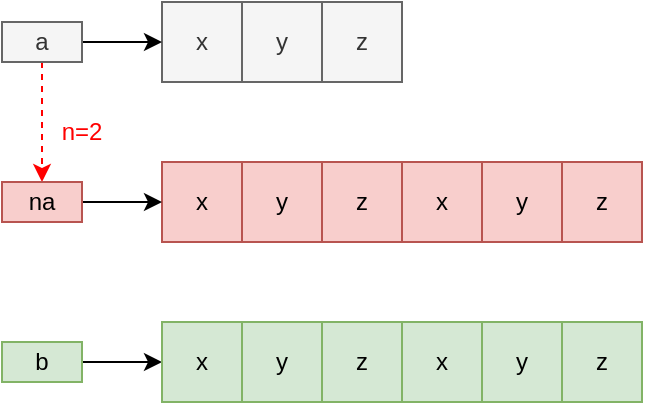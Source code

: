 <mxfile version="19.0.3" type="device" pages="3"><diagram id="wgQCSyCBcgh0gn0d38kU" name="第 1 页"><mxGraphModel dx="946" dy="587" grid="1" gridSize="10" guides="1" tooltips="1" connect="1" arrows="1" fold="1" page="1" pageScale="1" pageWidth="827" pageHeight="1169" math="0" shadow="0"><root><mxCell id="0"/><mxCell id="1" parent="0"/><mxCell id="YrQvn3AAoxpj_IEUObRG-2" value="z" style="rounded=0;whiteSpace=wrap;html=1;fillColor=#d5e8d4;strokeColor=#82b366;" parent="1" vertex="1"><mxGeometry x="280" y="320" width="40" height="40" as="geometry"/></mxCell><mxCell id="YrQvn3AAoxpj_IEUObRG-3" value="z" style="rounded=0;whiteSpace=wrap;html=1;fillColor=#d5e8d4;strokeColor=#82b366;" parent="1" vertex="1"><mxGeometry x="160" y="320" width="40" height="40" as="geometry"/></mxCell><mxCell id="YrQvn3AAoxpj_IEUObRG-10" value="z" style="rounded=0;whiteSpace=wrap;html=1;fillColor=#f5f5f5;strokeColor=#666666;fontColor=#333333;" parent="1" vertex="1"><mxGeometry x="160" y="160" width="40" height="40" as="geometry"/></mxCell><mxCell id="YrQvn3AAoxpj_IEUObRG-11" value="y" style="rounded=0;whiteSpace=wrap;html=1;fillColor=#f5f5f5;strokeColor=#666666;fontColor=#333333;" parent="1" vertex="1"><mxGeometry x="120" y="160" width="40" height="40" as="geometry"/></mxCell><mxCell id="YrQvn3AAoxpj_IEUObRG-12" value="x" style="rounded=0;whiteSpace=wrap;html=1;fillColor=#f5f5f5;strokeColor=#666666;fontColor=#333333;" parent="1" vertex="1"><mxGeometry x="80" y="160" width="40" height="40" as="geometry"/></mxCell><mxCell id="YrQvn3AAoxpj_IEUObRG-29" value="y" style="rounded=0;whiteSpace=wrap;html=1;fillColor=#d5e8d4;strokeColor=#82b366;" parent="1" vertex="1"><mxGeometry x="240" y="320" width="40" height="40" as="geometry"/></mxCell><mxCell id="YrQvn3AAoxpj_IEUObRG-30" value="x" style="rounded=0;whiteSpace=wrap;html=1;fillColor=#d5e8d4;strokeColor=#82b366;" parent="1" vertex="1"><mxGeometry x="200" y="320" width="40" height="40" as="geometry"/></mxCell><mxCell id="oH7230T2lWWHdQJVwRqK-1" value="y" style="rounded=0;whiteSpace=wrap;html=1;fillColor=#f8cecc;strokeColor=#b85450;" parent="1" vertex="1"><mxGeometry x="120" y="240" width="40" height="40" as="geometry"/></mxCell><mxCell id="oH7230T2lWWHdQJVwRqK-2" value="x" style="rounded=0;whiteSpace=wrap;html=1;fillColor=#f8cecc;strokeColor=#b85450;" parent="1" vertex="1"><mxGeometry x="80" y="240" width="40" height="40" as="geometry"/></mxCell><mxCell id="oH7230T2lWWHdQJVwRqK-5" value="z" style="rounded=0;whiteSpace=wrap;html=1;fillColor=#f8cecc;strokeColor=#b85450;" parent="1" vertex="1"><mxGeometry x="160" y="240" width="40" height="40" as="geometry"/></mxCell><mxCell id="T_UvNhlvMXsj3Rnthr_p-2" value="" style="edgeStyle=orthogonalEdgeStyle;rounded=0;orthogonalLoop=1;jettySize=auto;html=1;" parent="1" source="T_UvNhlvMXsj3Rnthr_p-1" target="YrQvn3AAoxpj_IEUObRG-12" edge="1"><mxGeometry relative="1" as="geometry"/></mxCell><mxCell id="T_UvNhlvMXsj3Rnthr_p-10" style="edgeStyle=orthogonalEdgeStyle;rounded=0;orthogonalLoop=1;jettySize=auto;html=1;exitX=0.5;exitY=1;exitDx=0;exitDy=0;entryX=0.5;entryY=0;entryDx=0;entryDy=0;dashed=1;strokeColor=#FF0000;" parent="1" source="T_UvNhlvMXsj3Rnthr_p-1" target="T_UvNhlvMXsj3Rnthr_p-9" edge="1"><mxGeometry relative="1" as="geometry"/></mxCell><mxCell id="T_UvNhlvMXsj3Rnthr_p-1" value="a" style="text;html=1;strokeColor=#666666;fillColor=#f5f5f5;align=center;verticalAlign=middle;whiteSpace=wrap;rounded=0;fontColor=#333333;" parent="1" vertex="1"><mxGeometry y="170" width="40" height="20" as="geometry"/></mxCell><mxCell id="T_UvNhlvMXsj3Rnthr_p-3" value="" style="edgeStyle=orthogonalEdgeStyle;rounded=0;orthogonalLoop=1;jettySize=auto;html=1;" parent="1" source="T_UvNhlvMXsj3Rnthr_p-4" edge="1"><mxGeometry relative="1" as="geometry"><mxPoint x="80" y="340" as="targetPoint"/></mxGeometry></mxCell><mxCell id="T_UvNhlvMXsj3Rnthr_p-4" value="b" style="text;html=1;strokeColor=#82b366;fillColor=#d5e8d4;align=center;verticalAlign=middle;whiteSpace=wrap;rounded=0;" parent="1" vertex="1"><mxGeometry y="330" width="40" height="20" as="geometry"/></mxCell><mxCell id="T_UvNhlvMXsj3Rnthr_p-5" value="y" style="rounded=0;whiteSpace=wrap;html=1;fillColor=#f8cecc;strokeColor=#b85450;" parent="1" vertex="1"><mxGeometry x="240" y="240" width="40" height="40" as="geometry"/></mxCell><mxCell id="T_UvNhlvMXsj3Rnthr_p-6" value="x" style="rounded=0;whiteSpace=wrap;html=1;fillColor=#f8cecc;strokeColor=#b85450;" parent="1" vertex="1"><mxGeometry x="200" y="240" width="40" height="40" as="geometry"/></mxCell><mxCell id="T_UvNhlvMXsj3Rnthr_p-7" value="z" style="rounded=0;whiteSpace=wrap;html=1;fillColor=#f8cecc;strokeColor=#b85450;" parent="1" vertex="1"><mxGeometry x="280" y="240" width="40" height="40" as="geometry"/></mxCell><mxCell id="T_UvNhlvMXsj3Rnthr_p-8" value="" style="edgeStyle=orthogonalEdgeStyle;rounded=0;orthogonalLoop=1;jettySize=auto;html=1;" parent="1" source="T_UvNhlvMXsj3Rnthr_p-9" edge="1"><mxGeometry relative="1" as="geometry"><mxPoint x="80" y="260" as="targetPoint"/></mxGeometry></mxCell><mxCell id="T_UvNhlvMXsj3Rnthr_p-9" value="na" style="text;html=1;strokeColor=#b85450;fillColor=#f8cecc;align=center;verticalAlign=middle;whiteSpace=wrap;rounded=0;" parent="1" vertex="1"><mxGeometry y="250" width="40" height="20" as="geometry"/></mxCell><mxCell id="T_UvNhlvMXsj3Rnthr_p-12" value="n=2" style="text;html=1;strokeColor=none;fillColor=none;align=center;verticalAlign=middle;whiteSpace=wrap;rounded=0;fontColor=#FF0000;" parent="1" vertex="1"><mxGeometry x="10" y="210" width="60" height="30" as="geometry"/></mxCell><mxCell id="ayvubeTHUBsfczGuVn4h-1" value="x" style="rounded=0;whiteSpace=wrap;html=1;fillColor=#d5e8d4;strokeColor=#82b366;" vertex="1" parent="1"><mxGeometry x="80" y="320" width="40" height="40" as="geometry"/></mxCell><mxCell id="ayvubeTHUBsfczGuVn4h-2" value="y" style="rounded=0;whiteSpace=wrap;html=1;fillColor=#d5e8d4;strokeColor=#82b366;" vertex="1" parent="1"><mxGeometry x="120" y="320" width="40" height="40" as="geometry"/></mxCell></root></mxGraphModel></diagram><diagram id="-6uX2xz-a3ynxtiJIJh1" name="第 2 页"><mxGraphModel dx="946" dy="587" grid="1" gridSize="10" guides="1" tooltips="1" connect="1" arrows="1" fold="1" page="1" pageScale="1" pageWidth="827" pageHeight="1169" math="0" shadow="0"><root><mxCell id="0"/><mxCell id="1" parent="0"/><mxCell id="QGpvxYf4rFjKShXxYdlV-1" value="z" style="rounded=0;whiteSpace=wrap;html=1;fillColor=#d5e8d4;strokeColor=#82b366;" vertex="1" parent="1"><mxGeometry x="280" y="320" width="40" height="40" as="geometry"/></mxCell><mxCell id="QGpvxYf4rFjKShXxYdlV-2" value="z" style="rounded=0;whiteSpace=wrap;html=1;fillColor=#d5e8d4;strokeColor=#82b366;" vertex="1" parent="1"><mxGeometry x="160" y="320" width="40" height="40" as="geometry"/></mxCell><mxCell id="QGpvxYf4rFjKShXxYdlV-3" value="z" style="rounded=0;whiteSpace=wrap;html=1;fillColor=#f5f5f5;strokeColor=#666666;fontColor=#333333;" vertex="1" parent="1"><mxGeometry x="160" y="160" width="40" height="40" as="geometry"/></mxCell><mxCell id="QGpvxYf4rFjKShXxYdlV-4" value="y" style="rounded=0;whiteSpace=wrap;html=1;fillColor=#f5f5f5;strokeColor=#666666;fontColor=#333333;" vertex="1" parent="1"><mxGeometry x="120" y="160" width="40" height="40" as="geometry"/></mxCell><mxCell id="QGpvxYf4rFjKShXxYdlV-5" value="x" style="rounded=0;whiteSpace=wrap;html=1;fillColor=#f5f5f5;strokeColor=#666666;fontColor=#333333;" vertex="1" parent="1"><mxGeometry x="80" y="160" width="40" height="40" as="geometry"/></mxCell><mxCell id="QGpvxYf4rFjKShXxYdlV-6" value="y" style="rounded=0;whiteSpace=wrap;html=1;fillColor=#d5e8d4;strokeColor=#82b366;" vertex="1" parent="1"><mxGeometry x="240" y="320" width="40" height="40" as="geometry"/></mxCell><mxCell id="QGpvxYf4rFjKShXxYdlV-7" value="x" style="rounded=0;whiteSpace=wrap;html=1;fillColor=#d5e8d4;strokeColor=#82b366;" vertex="1" parent="1"><mxGeometry x="200" y="320" width="40" height="40" as="geometry"/></mxCell><mxCell id="QGpvxYf4rFjKShXxYdlV-8" value="y" style="rounded=0;whiteSpace=wrap;html=1;fillColor=#f8cecc;strokeColor=#b85450;" vertex="1" parent="1"><mxGeometry x="120" y="240" width="40" height="40" as="geometry"/></mxCell><mxCell id="QGpvxYf4rFjKShXxYdlV-9" value="x" style="rounded=0;whiteSpace=wrap;html=1;fillColor=#f8cecc;strokeColor=#b85450;" vertex="1" parent="1"><mxGeometry x="80" y="240" width="40" height="40" as="geometry"/></mxCell><mxCell id="QGpvxYf4rFjKShXxYdlV-10" value="z" style="rounded=0;whiteSpace=wrap;html=1;fillColor=#f8cecc;strokeColor=#b85450;" vertex="1" parent="1"><mxGeometry x="160" y="240" width="40" height="40" as="geometry"/></mxCell><mxCell id="QGpvxYf4rFjKShXxYdlV-11" value="" style="edgeStyle=orthogonalEdgeStyle;rounded=0;orthogonalLoop=1;jettySize=auto;html=1;" edge="1" parent="1" source="QGpvxYf4rFjKShXxYdlV-13" target="QGpvxYf4rFjKShXxYdlV-5"><mxGeometry relative="1" as="geometry"/></mxCell><mxCell id="QGpvxYf4rFjKShXxYdlV-12" style="edgeStyle=orthogonalEdgeStyle;rounded=0;orthogonalLoop=1;jettySize=auto;html=1;exitX=0.5;exitY=1;exitDx=0;exitDy=0;entryX=0.5;entryY=0;entryDx=0;entryDy=0;dashed=1;strokeColor=#FF0000;" edge="1" parent="1" source="QGpvxYf4rFjKShXxYdlV-13" target="QGpvxYf4rFjKShXxYdlV-20"><mxGeometry relative="1" as="geometry"/></mxCell><mxCell id="QGpvxYf4rFjKShXxYdlV-13" value="a" style="text;html=1;strokeColor=#666666;fillColor=#f5f5f5;align=center;verticalAlign=middle;whiteSpace=wrap;rounded=0;fontColor=#333333;" vertex="1" parent="1"><mxGeometry y="170" width="40" height="20" as="geometry"/></mxCell><mxCell id="QGpvxYf4rFjKShXxYdlV-14" value="" style="edgeStyle=orthogonalEdgeStyle;rounded=0;orthogonalLoop=1;jettySize=auto;html=1;" edge="1" parent="1" source="QGpvxYf4rFjKShXxYdlV-15"><mxGeometry relative="1" as="geometry"><mxPoint x="80" y="340" as="targetPoint"/></mxGeometry></mxCell><mxCell id="QGpvxYf4rFjKShXxYdlV-15" value="b" style="text;html=1;strokeColor=#82b366;fillColor=#d5e8d4;align=center;verticalAlign=middle;whiteSpace=wrap;rounded=0;" vertex="1" parent="1"><mxGeometry y="330" width="40" height="20" as="geometry"/></mxCell><mxCell id="QGpvxYf4rFjKShXxYdlV-16" value="y" style="rounded=0;whiteSpace=wrap;html=1;fillColor=#f8cecc;strokeColor=#b85450;" vertex="1" parent="1"><mxGeometry x="240" y="240" width="40" height="40" as="geometry"/></mxCell><mxCell id="QGpvxYf4rFjKShXxYdlV-17" value="x" style="rounded=0;whiteSpace=wrap;html=1;fillColor=#f8cecc;strokeColor=#b85450;" vertex="1" parent="1"><mxGeometry x="200" y="240" width="40" height="40" as="geometry"/></mxCell><mxCell id="QGpvxYf4rFjKShXxYdlV-18" value="z" style="rounded=0;whiteSpace=wrap;html=1;fillColor=#f8cecc;strokeColor=#b85450;" vertex="1" parent="1"><mxGeometry x="280" y="240" width="40" height="40" as="geometry"/></mxCell><mxCell id="QGpvxYf4rFjKShXxYdlV-19" value="" style="edgeStyle=orthogonalEdgeStyle;rounded=0;orthogonalLoop=1;jettySize=auto;html=1;" edge="1" parent="1" source="QGpvxYf4rFjKShXxYdlV-20"><mxGeometry relative="1" as="geometry"><mxPoint x="80" y="260" as="targetPoint"/></mxGeometry></mxCell><mxCell id="QGpvxYf4rFjKShXxYdlV-20" value="na" style="text;html=1;strokeColor=#b85450;fillColor=#f8cecc;align=center;verticalAlign=middle;whiteSpace=wrap;rounded=0;" vertex="1" parent="1"><mxGeometry y="250" width="40" height="20" as="geometry"/></mxCell><mxCell id="QGpvxYf4rFjKShXxYdlV-21" value="n=2+1" style="text;html=1;strokeColor=none;fillColor=none;align=center;verticalAlign=middle;whiteSpace=wrap;rounded=0;fontColor=#FF0000;" vertex="1" parent="1"><mxGeometry x="10" y="210" width="60" height="30" as="geometry"/></mxCell><mxCell id="QGpvxYf4rFjKShXxYdlV-22" value="x" style="rounded=0;whiteSpace=wrap;html=1;fillColor=#e1d5e7;strokeColor=#9673a6;" vertex="1" parent="1"><mxGeometry x="80" y="320" width="40" height="40" as="geometry"/></mxCell><mxCell id="QGpvxYf4rFjKShXxYdlV-23" value="y" style="rounded=0;whiteSpace=wrap;html=1;fillColor=#d5e8d4;strokeColor=#82b366;" vertex="1" parent="1"><mxGeometry x="120" y="320" width="40" height="40" as="geometry"/></mxCell><mxCell id="QGpvxYf4rFjKShXxYdlV-24" value="y" style="rounded=0;whiteSpace=wrap;html=1;fillColor=#f8cecc;strokeColor=#b85450;dashed=1;" vertex="1" parent="1"><mxGeometry x="360" y="240" width="40" height="40" as="geometry"/></mxCell><mxCell id="QGpvxYf4rFjKShXxYdlV-25" value="x" style="rounded=0;whiteSpace=wrap;html=1;fillColor=#f8cecc;strokeColor=#b85450;dashed=1;" vertex="1" parent="1"><mxGeometry x="320" y="240" width="40" height="40" as="geometry"/></mxCell><mxCell id="QGpvxYf4rFjKShXxYdlV-26" value="z" style="rounded=0;whiteSpace=wrap;html=1;fillColor=#f8cecc;strokeColor=#b85450;dashed=1;" vertex="1" parent="1"><mxGeometry x="400" y="240" width="40" height="40" as="geometry"/></mxCell><mxCell id="QGpvxYf4rFjKShXxYdlV-27" value="z" style="rounded=0;whiteSpace=wrap;html=1;fillColor=#d5e8d4;strokeColor=#82b366;" vertex="1" parent="1"><mxGeometry x="280" y="400" width="40" height="40" as="geometry"/></mxCell><mxCell id="QGpvxYf4rFjKShXxYdlV-28" value="z" style="rounded=0;whiteSpace=wrap;html=1;fillColor=#d5e8d4;strokeColor=#82b366;" vertex="1" parent="1"><mxGeometry x="160" y="400" width="40" height="40" as="geometry"/></mxCell><mxCell id="QGpvxYf4rFjKShXxYdlV-29" value="y" style="rounded=0;whiteSpace=wrap;html=1;fillColor=#d5e8d4;strokeColor=#82b366;" vertex="1" parent="1"><mxGeometry x="240" y="400" width="40" height="40" as="geometry"/></mxCell><mxCell id="QGpvxYf4rFjKShXxYdlV-30" value="x" style="rounded=0;whiteSpace=wrap;html=1;fillColor=#d5e8d4;strokeColor=#82b366;" vertex="1" parent="1"><mxGeometry x="200" y="400" width="40" height="40" as="geometry"/></mxCell><mxCell id="QGpvxYf4rFjKShXxYdlV-31" value="y" style="rounded=0;whiteSpace=wrap;html=1;fillColor=#e1d5e7;strokeColor=#9673a6;" vertex="1" parent="1"><mxGeometry x="120" y="400" width="40" height="40" as="geometry"/></mxCell><mxCell id="QGpvxYf4rFjKShXxYdlV-32" value="x" style="rounded=0;whiteSpace=wrap;html=1;fillColor=#d5e8d4;strokeColor=#82b366;" vertex="1" parent="1"><mxGeometry x="320" y="400" width="40" height="40" as="geometry"/></mxCell><mxCell id="QGpvxYf4rFjKShXxYdlV-33" value="z" style="rounded=0;whiteSpace=wrap;html=1;fillColor=#d5e8d4;strokeColor=#82b366;" vertex="1" parent="1"><mxGeometry x="280" y="480" width="40" height="40" as="geometry"/></mxCell><mxCell id="QGpvxYf4rFjKShXxYdlV-34" value="z" style="rounded=0;whiteSpace=wrap;html=1;fillColor=#e1d5e7;strokeColor=#9673a6;" vertex="1" parent="1"><mxGeometry x="160" y="480" width="40" height="40" as="geometry"/></mxCell><mxCell id="QGpvxYf4rFjKShXxYdlV-35" value="y" style="rounded=0;whiteSpace=wrap;html=1;fillColor=#d5e8d4;strokeColor=#82b366;" vertex="1" parent="1"><mxGeometry x="240" y="480" width="40" height="40" as="geometry"/></mxCell><mxCell id="QGpvxYf4rFjKShXxYdlV-36" value="x" style="rounded=0;whiteSpace=wrap;html=1;fillColor=#d5e8d4;strokeColor=#82b366;" vertex="1" parent="1"><mxGeometry x="200" y="480" width="40" height="40" as="geometry"/></mxCell><mxCell id="QGpvxYf4rFjKShXxYdlV-37" value="y" style="rounded=0;whiteSpace=wrap;html=1;fillColor=#d5e8d4;strokeColor=#82b366;" vertex="1" parent="1"><mxGeometry x="360" y="480" width="40" height="40" as="geometry"/></mxCell><mxCell id="QGpvxYf4rFjKShXxYdlV-38" value="x" style="rounded=0;whiteSpace=wrap;html=1;fillColor=#d5e8d4;strokeColor=#82b366;" vertex="1" parent="1"><mxGeometry x="320" y="480" width="40" height="40" as="geometry"/></mxCell><mxCell id="QGpvxYf4rFjKShXxYdlV-39" value="z" style="rounded=0;whiteSpace=wrap;html=1;fillColor=#d5e8d4;strokeColor=#82b366;" vertex="1" parent="1"><mxGeometry x="400" y="560" width="40" height="40" as="geometry"/></mxCell><mxCell id="QGpvxYf4rFjKShXxYdlV-40" value="z" style="rounded=0;whiteSpace=wrap;html=1;fillColor=#d5e8d4;strokeColor=#82b366;" vertex="1" parent="1"><mxGeometry x="280" y="560" width="40" height="40" as="geometry"/></mxCell><mxCell id="QGpvxYf4rFjKShXxYdlV-41" value="y" style="rounded=0;whiteSpace=wrap;html=1;fillColor=#d5e8d4;strokeColor=#82b366;" vertex="1" parent="1"><mxGeometry x="360" y="560" width="40" height="40" as="geometry"/></mxCell><mxCell id="QGpvxYf4rFjKShXxYdlV-42" value="x" style="rounded=0;whiteSpace=wrap;html=1;fillColor=#d5e8d4;strokeColor=#82b366;" vertex="1" parent="1"><mxGeometry x="320" y="560" width="40" height="40" as="geometry"/></mxCell><mxCell id="QGpvxYf4rFjKShXxYdlV-43" value="x" style="rounded=0;whiteSpace=wrap;html=1;fillColor=#e1d5e7;strokeColor=#9673a6;" vertex="1" parent="1"><mxGeometry x="200" y="560" width="40" height="40" as="geometry"/></mxCell><mxCell id="QGpvxYf4rFjKShXxYdlV-44" value="y" style="rounded=0;whiteSpace=wrap;html=1;fillColor=#d5e8d4;strokeColor=#82b366;" vertex="1" parent="1"><mxGeometry x="240" y="560" width="40" height="40" as="geometry"/></mxCell><mxCell id="QGpvxYf4rFjKShXxYdlV-45" value="" style="edgeStyle=orthogonalEdgeStyle;rounded=0;orthogonalLoop=1;jettySize=auto;html=1;entryX=0;entryY=0.5;entryDx=0;entryDy=0;" edge="1" parent="1" source="QGpvxYf4rFjKShXxYdlV-46" target="QGpvxYf4rFjKShXxYdlV-31"><mxGeometry relative="1" as="geometry"><mxPoint x="80" y="420" as="targetPoint"/></mxGeometry></mxCell><mxCell id="QGpvxYf4rFjKShXxYdlV-46" value="b" style="text;html=1;strokeColor=#82b366;fillColor=#d5e8d4;align=center;verticalAlign=middle;whiteSpace=wrap;rounded=0;" vertex="1" parent="1"><mxGeometry y="410" width="40" height="20" as="geometry"/></mxCell><mxCell id="QGpvxYf4rFjKShXxYdlV-47" value="" style="edgeStyle=orthogonalEdgeStyle;rounded=0;orthogonalLoop=1;jettySize=auto;html=1;entryX=0;entryY=0.5;entryDx=0;entryDy=0;" edge="1" parent="1" source="QGpvxYf4rFjKShXxYdlV-48" target="QGpvxYf4rFjKShXxYdlV-34"><mxGeometry relative="1" as="geometry"><mxPoint x="80" y="500" as="targetPoint"/></mxGeometry></mxCell><mxCell id="QGpvxYf4rFjKShXxYdlV-48" value="b" style="text;html=1;strokeColor=#82b366;fillColor=#d5e8d4;align=center;verticalAlign=middle;whiteSpace=wrap;rounded=0;" vertex="1" parent="1"><mxGeometry y="490" width="40" height="20" as="geometry"/></mxCell><mxCell id="QGpvxYf4rFjKShXxYdlV-49" value="" style="edgeStyle=orthogonalEdgeStyle;rounded=0;orthogonalLoop=1;jettySize=auto;html=1;entryX=0;entryY=0.5;entryDx=0;entryDy=0;" edge="1" parent="1" source="QGpvxYf4rFjKShXxYdlV-50" target="QGpvxYf4rFjKShXxYdlV-43"><mxGeometry relative="1" as="geometry"><mxPoint x="80" y="580" as="targetPoint"/></mxGeometry></mxCell><mxCell id="QGpvxYf4rFjKShXxYdlV-50" value="b" style="text;html=1;strokeColor=#82b366;fillColor=#d5e8d4;align=center;verticalAlign=middle;whiteSpace=wrap;rounded=0;" vertex="1" parent="1"><mxGeometry y="570" width="40" height="20" as="geometry"/></mxCell><mxCell id="QGpvxYf4rFjKShXxYdlV-51" value="" style="endArrow=none;dashed=1;html=1;dashPattern=1 3;strokeWidth=2;rounded=0;entryX=1;entryY=0.5;entryDx=0;entryDy=0;exitX=1;exitY=0.5;exitDx=0;exitDy=0;" edge="1" parent="1" source="QGpvxYf4rFjKShXxYdlV-39" target="QGpvxYf4rFjKShXxYdlV-1"><mxGeometry width="50" height="50" relative="1" as="geometry"><mxPoint x="170" y="440" as="sourcePoint"/><mxPoint x="220" y="390" as="targetPoint"/><Array as="points"><mxPoint x="520" y="580"/><mxPoint x="520" y="340"/></Array></mxGeometry></mxCell><mxCell id="QGpvxYf4rFjKShXxYdlV-52" value="重覆" style="text;html=1;strokeColor=none;fillColor=none;align=center;verticalAlign=middle;whiteSpace=wrap;rounded=0;dashed=1;" vertex="1" parent="1"><mxGeometry x="520" y="450" width="40" height="30" as="geometry"/></mxCell></root></mxGraphModel></diagram><diagram id="0U2uiQfcEG6hOn3bSmCe" name="第 3 页"><mxGraphModel dx="552" dy="587" grid="1" gridSize="10" guides="1" tooltips="1" connect="1" arrows="1" fold="1" page="1" pageScale="1" pageWidth="827" pageHeight="1169" math="0" shadow="0"><root><mxCell id="0"/><mxCell id="1" parent="0"/><mxCell id="e9ddhgu0GqMnrzI0G3Kr-1" value="a" style="rounded=0;whiteSpace=wrap;html=1;fillColor=#d5e8d4;strokeColor=#82b366;" parent="1" vertex="1"><mxGeometry x="80" y="240" width="40" height="40" as="geometry"/></mxCell><mxCell id="e9ddhgu0GqMnrzI0G3Kr-2" value="b" style="rounded=0;whiteSpace=wrap;html=1;fillColor=#d5e8d4;strokeColor=#82b366;" parent="1" vertex="1"><mxGeometry x="120" y="240" width="40" height="40" as="geometry"/></mxCell><mxCell id="e9ddhgu0GqMnrzI0G3Kr-3" value="c" style="rounded=0;whiteSpace=wrap;html=1;fillColor=#d5e8d4;strokeColor=#82b366;" parent="1" vertex="1"><mxGeometry x="160" y="240" width="40" height="40" as="geometry"/></mxCell><mxCell id="e9ddhgu0GqMnrzI0G3Kr-4" value="c" style="rounded=0;whiteSpace=wrap;html=1;fillColor=#f8cecc;strokeColor=#b85450;" parent="1" vertex="1"><mxGeometry x="160" y="280" width="40" height="40" as="geometry"/></mxCell><mxCell id="e9ddhgu0GqMnrzI0G3Kr-5" value="b" style="rounded=0;whiteSpace=wrap;html=1;fillColor=#f8cecc;strokeColor=#b85450;" parent="1" vertex="1"><mxGeometry x="120" y="280" width="40" height="40" as="geometry"/></mxCell><mxCell id="e9ddhgu0GqMnrzI0G3Kr-6" value="a" style="rounded=0;whiteSpace=wrap;html=1;fillColor=#f8cecc;strokeColor=#b85450;" parent="1" vertex="1"><mxGeometry x="200" y="280" width="40" height="40" as="geometry"/></mxCell><mxCell id="e9ddhgu0GqMnrzI0G3Kr-7" value="c" style="rounded=0;whiteSpace=wrap;html=1;fillColor=#f5f5f5;strokeColor=#666666;fontColor=#333333;" parent="1" vertex="1"><mxGeometry x="160" y="160" width="40" height="40" as="geometry"/></mxCell><mxCell id="e9ddhgu0GqMnrzI0G3Kr-8" value="b" style="rounded=0;whiteSpace=wrap;html=1;fillColor=#f5f5f5;strokeColor=#666666;fontColor=#333333;" parent="1" vertex="1"><mxGeometry x="120" y="160" width="40" height="40" as="geometry"/></mxCell><mxCell id="e9ddhgu0GqMnrzI0G3Kr-9" value="a" style="rounded=0;whiteSpace=wrap;html=1;fillColor=#f5f5f5;strokeColor=#666666;fontColor=#333333;" parent="1" vertex="1"><mxGeometry x="80" y="160" width="40" height="40" as="geometry"/></mxCell><mxCell id="e9ddhgu0GqMnrzI0G3Kr-10" value="a" style="rounded=0;whiteSpace=wrap;html=1;fillColor=#dae8fc;strokeColor=#6c8ebf;" parent="1" vertex="1"><mxGeometry x="200" y="320" width="40" height="40" as="geometry"/></mxCell><mxCell id="e9ddhgu0GqMnrzI0G3Kr-11" value="b" style="rounded=0;whiteSpace=wrap;html=1;fillColor=#dae8fc;strokeColor=#6c8ebf;" parent="1" vertex="1"><mxGeometry x="240" y="320" width="40" height="40" as="geometry"/></mxCell><mxCell id="e9ddhgu0GqMnrzI0G3Kr-12" value="c" style="rounded=0;whiteSpace=wrap;html=1;fillColor=#dae8fc;strokeColor=#6c8ebf;" parent="1" vertex="1"><mxGeometry x="160" y="320" width="40" height="40" as="geometry"/></mxCell><mxCell id="e9ddhgu0GqMnrzI0G3Kr-13" value="c" style="rounded=0;whiteSpace=wrap;html=1;fillColor=#f5f5f5;strokeColor=#666666;fontColor=#333333;" parent="1" vertex="1"><mxGeometry x="220" y="450" width="40" height="40" as="geometry"/></mxCell><mxCell id="e9ddhgu0GqMnrzI0G3Kr-14" value="b" style="rounded=0;whiteSpace=wrap;html=1;fillColor=#f5f5f5;strokeColor=#666666;fontColor=#333333;" parent="1" vertex="1"><mxGeometry x="180" y="450" width="40" height="40" as="geometry"/></mxCell><mxCell id="e9ddhgu0GqMnrzI0G3Kr-15" value="a" style="rounded=0;whiteSpace=wrap;html=1;fillColor=#f5f5f5;strokeColor=#666666;fontColor=#333333;" parent="1" vertex="1"><mxGeometry x="140" y="450" width="40" height="40" as="geometry"/></mxCell><mxCell id="e9ddhgu0GqMnrzI0G3Kr-16" value="c" style="rounded=0;whiteSpace=wrap;html=1;fillColor=#d5e8d4;strokeColor=#82b366;" parent="1" vertex="1"><mxGeometry x="40" y="240" width="40" height="40" as="geometry"/></mxCell><mxCell id="e9ddhgu0GqMnrzI0G3Kr-17" value="b" style="rounded=0;whiteSpace=wrap;html=1;fillColor=#d5e8d4;strokeColor=#82b366;" parent="1" vertex="1"><mxGeometry x="240" y="240" width="40" height="40" as="geometry"/></mxCell><mxCell id="e9ddhgu0GqMnrzI0G3Kr-18" value="a" style="rounded=0;whiteSpace=wrap;html=1;fillColor=#d5e8d4;strokeColor=#82b366;" parent="1" vertex="1"><mxGeometry x="200" y="240" width="40" height="40" as="geometry"/></mxCell></root></mxGraphModel></diagram></mxfile>